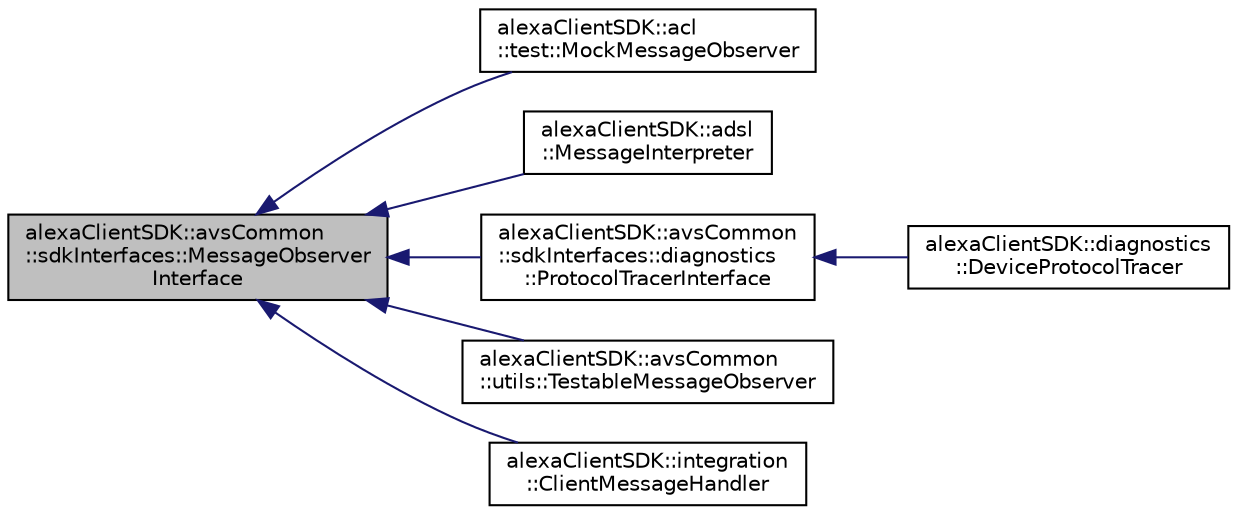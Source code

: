 digraph "alexaClientSDK::avsCommon::sdkInterfaces::MessageObserverInterface"
{
  edge [fontname="Helvetica",fontsize="10",labelfontname="Helvetica",labelfontsize="10"];
  node [fontname="Helvetica",fontsize="10",shape=record];
  rankdir="LR";
  Node0 [label="alexaClientSDK::avsCommon\l::sdkInterfaces::MessageObserver\lInterface",height=0.2,width=0.4,color="black", fillcolor="grey75", style="filled", fontcolor="black"];
  Node0 -> Node1 [dir="back",color="midnightblue",fontsize="10",style="solid",fontname="Helvetica"];
  Node1 [label="alexaClientSDK::acl\l::test::MockMessageObserver",height=0.2,width=0.4,color="black", fillcolor="white", style="filled",URL="$classalexa_client_s_d_k_1_1acl_1_1test_1_1_mock_message_observer.html",tooltip="This class allows us to test MessageObserver interaction. "];
  Node0 -> Node2 [dir="back",color="midnightblue",fontsize="10",style="solid",fontname="Helvetica"];
  Node2 [label="alexaClientSDK::adsl\l::MessageInterpreter",height=0.2,width=0.4,color="black", fillcolor="white", style="filled",URL="$classalexa_client_s_d_k_1_1adsl_1_1_message_interpreter.html"];
  Node0 -> Node3 [dir="back",color="midnightblue",fontsize="10",style="solid",fontname="Helvetica"];
  Node3 [label="alexaClientSDK::avsCommon\l::sdkInterfaces::diagnostics\l::ProtocolTracerInterface",height=0.2,width=0.4,color="black", fillcolor="white", style="filled",URL="$classalexa_client_s_d_k_1_1avs_common_1_1sdk_interfaces_1_1diagnostics_1_1_protocol_tracer_interface.html"];
  Node3 -> Node4 [dir="back",color="midnightblue",fontsize="10",style="solid",fontname="Helvetica"];
  Node4 [label="alexaClientSDK::diagnostics\l::DeviceProtocolTracer",height=0.2,width=0.4,color="black", fillcolor="white", style="filled",URL="$classalexa_client_s_d_k_1_1diagnostics_1_1_device_protocol_tracer.html"];
  Node0 -> Node5 [dir="back",color="midnightblue",fontsize="10",style="solid",fontname="Helvetica"];
  Node5 [label="alexaClientSDK::avsCommon\l::utils::TestableMessageObserver",height=0.2,width=0.4,color="black", fillcolor="white", style="filled",URL="$classalexa_client_s_d_k_1_1avs_common_1_1utils_1_1_testable_message_observer.html"];
  Node0 -> Node6 [dir="back",color="midnightblue",fontsize="10",style="solid",fontname="Helvetica"];
  Node6 [label="alexaClientSDK::integration\l::ClientMessageHandler",height=0.2,width=0.4,color="black", fillcolor="white", style="filled",URL="$classalexa_client_s_d_k_1_1integration_1_1_client_message_handler.html",tooltip="Minimal implementation of a message observer for integration tests. "];
}
